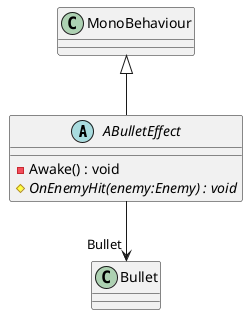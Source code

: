 @startuml
abstract class ABulletEffect {
    - Awake() : void
    # {abstract} OnEnemyHit(enemy:Enemy) : void
}
MonoBehaviour <|-- ABulletEffect
ABulletEffect --> "Bullet" Bullet
@enduml
